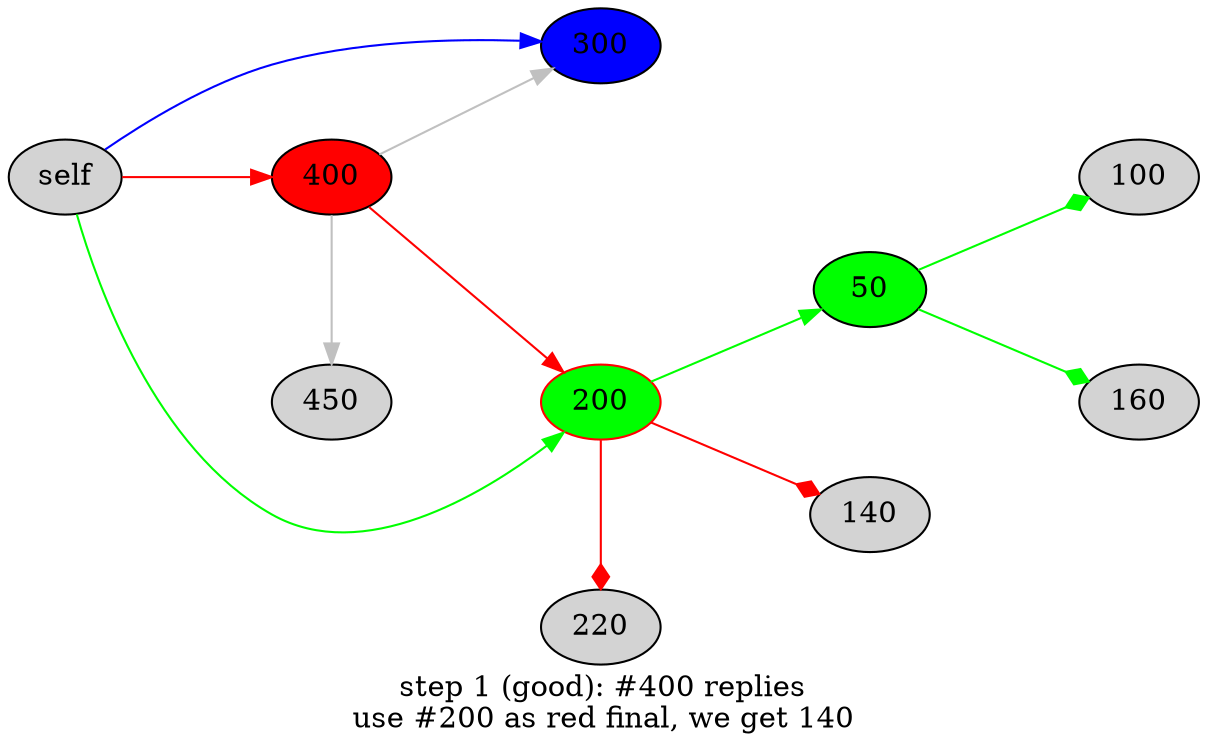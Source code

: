 digraph {
  label = "step 1 (good): #400 replies\nuse #200 as red final, we get 140";
  rankdir = LR;
  node [style=filled];
  edge [color=gray];
  nodesep = 1;
  ranksep = 1;
  subgraph {
     rank = same
     400, 450
  }
  subgraph {
     rank = same
     300, 220, 200
  }
  self -> 400 -> 200 [color=red];
  400 [fillcolor=red];

  self -> 300 [color=blue];
  300 [fillcolor=blue];

  self -> 200 -> 50 [color=green];
  200, 50 [fillcolor=green];
  200 [color=red];

  400 -> 450, 300
  200 -> 140, 220 [color=red,arrowhead=diamond]
  50 -> 100, 160 [color=green,arrowhead=diamond]
}
